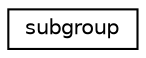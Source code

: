 digraph "Graphical Class Hierarchy"
{
  edge [fontname="Helvetica",fontsize="10",labelfontname="Helvetica",labelfontsize="10"];
  node [fontname="Helvetica",fontsize="10",shape=record];
  rankdir="LR";
  Node0 [label="subgroup",height=0.2,width=0.4,color="black", fillcolor="white", style="filled",URL="$d0/d0a/classsubgroup.html"];
}

